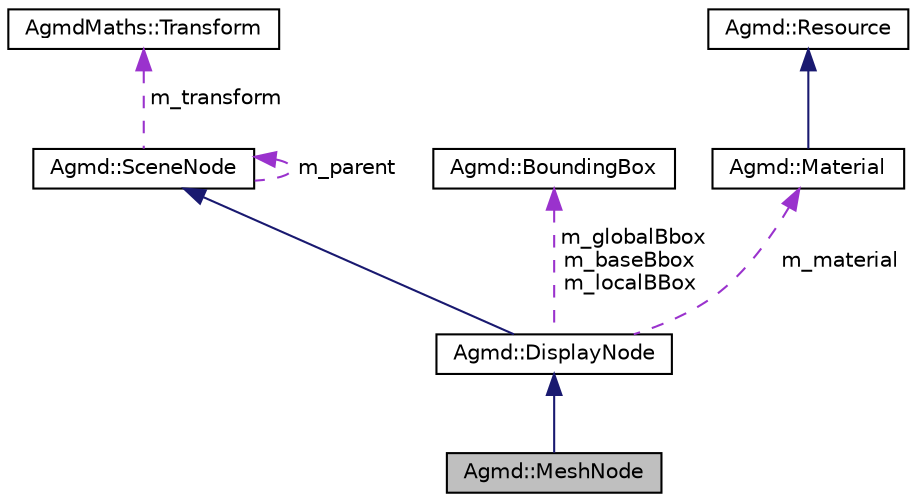 digraph "Agmd::MeshNode"
{
  edge [fontname="Helvetica",fontsize="10",labelfontname="Helvetica",labelfontsize="10"];
  node [fontname="Helvetica",fontsize="10",shape=record];
  Node1 [label="Agmd::MeshNode",height=0.2,width=0.4,color="black", fillcolor="grey75", style="filled" fontcolor="black"];
  Node2 -> Node1 [dir="back",color="midnightblue",fontsize="10",style="solid"];
  Node2 [label="Agmd::DisplayNode",height=0.2,width=0.4,color="black", fillcolor="white", style="filled",URL="$class_agmd_1_1_display_node.html"];
  Node3 -> Node2 [dir="back",color="midnightblue",fontsize="10",style="solid"];
  Node3 [label="Agmd::SceneNode",height=0.2,width=0.4,color="black", fillcolor="white", style="filled",URL="$class_agmd_1_1_scene_node.html"];
  Node4 -> Node3 [dir="back",color="darkorchid3",fontsize="10",style="dashed",label=" m_transform" ];
  Node4 [label="AgmdMaths::Transform",height=0.2,width=0.4,color="black", fillcolor="white", style="filled",URL="$class_agmd_maths_1_1_transform.html"];
  Node3 -> Node3 [dir="back",color="darkorchid3",fontsize="10",style="dashed",label=" m_parent" ];
  Node5 -> Node2 [dir="back",color="darkorchid3",fontsize="10",style="dashed",label=" m_globalBbox\nm_baseBbox\nm_localBBox" ];
  Node5 [label="Agmd::BoundingBox",height=0.2,width=0.4,color="black", fillcolor="white", style="filled",URL="$class_agmd_1_1_bounding_box.html"];
  Node6 -> Node2 [dir="back",color="darkorchid3",fontsize="10",style="dashed",label=" m_material" ];
  Node6 [label="Agmd::Material",height=0.2,width=0.4,color="black", fillcolor="white", style="filled",URL="$class_agmd_1_1_material.html"];
  Node7 -> Node6 [dir="back",color="midnightblue",fontsize="10",style="solid"];
  Node7 [label="Agmd::Resource",height=0.2,width=0.4,color="black", fillcolor="white", style="filled",URL="$class_agmd_1_1_resource.html"];
}
